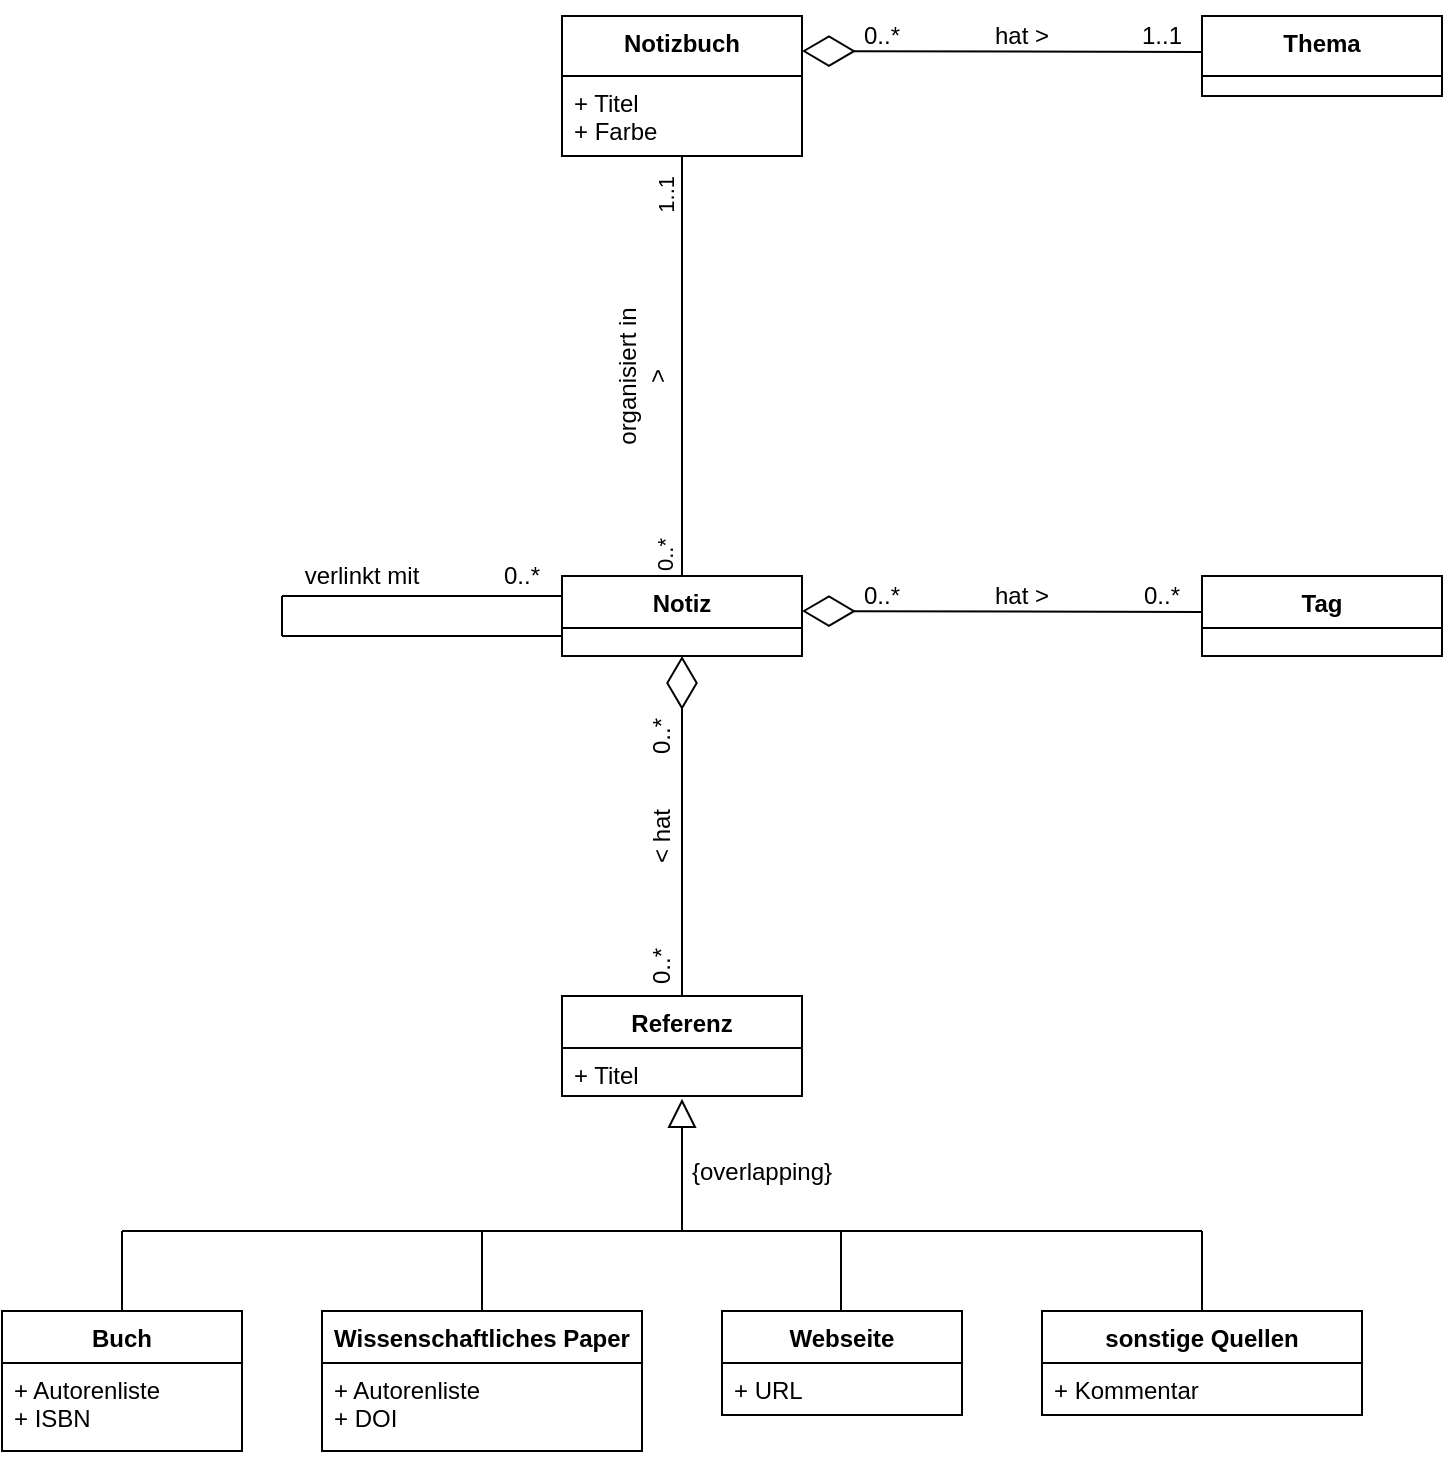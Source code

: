 <mxfile version="14.1.6" type="github"><diagram id="Jms-4S7NpiSs1U6GoDE5" name="Page-1"><mxGraphModel dx="782" dy="403" grid="1" gridSize="10" guides="1" tooltips="1" connect="1" arrows="1" fold="1" page="1" pageScale="1" pageWidth="827" pageHeight="1169" math="0" shadow="0"><root><mxCell id="0"/><mxCell id="1" parent="0"/><mxCell id="MK80XWK4abH9r1Gj-qxY-2" value="Notizbuch" style="swimlane;fontStyle=1;align=center;verticalAlign=top;childLayout=stackLayout;horizontal=1;startSize=30;horizontalStack=0;resizeParent=1;resizeParentMax=0;resizeLast=0;collapsible=1;marginBottom=0;" parent="1" vertex="1"><mxGeometry x="320" y="110" width="120" height="70" as="geometry"/></mxCell><mxCell id="MK80XWK4abH9r1Gj-qxY-3" value="+ Titel&#xA;+ Farbe&#xA;" style="text;strokeColor=none;fillColor=none;align=left;verticalAlign=top;spacingLeft=4;spacingRight=4;overflow=hidden;rotatable=0;points=[[0,0.5],[1,0.5]];portConstraint=eastwest;" parent="MK80XWK4abH9r1Gj-qxY-2" vertex="1"><mxGeometry y="30" width="120" height="40" as="geometry"/></mxCell><mxCell id="MK80XWK4abH9r1Gj-qxY-6" value="Referenz" style="swimlane;fontStyle=1;align=center;verticalAlign=top;childLayout=stackLayout;horizontal=1;startSize=26;horizontalStack=0;resizeParent=1;resizeParentMax=0;resizeLast=0;collapsible=1;marginBottom=0;" parent="1" vertex="1"><mxGeometry x="320" y="600" width="120" height="50" as="geometry"/></mxCell><mxCell id="MK80XWK4abH9r1Gj-qxY-7" value="+ Titel" style="text;strokeColor=none;fillColor=none;align=left;verticalAlign=top;spacingLeft=4;spacingRight=4;overflow=hidden;rotatable=0;points=[[0,0.5],[1,0.5]];portConstraint=eastwest;" parent="MK80XWK4abH9r1Gj-qxY-6" vertex="1"><mxGeometry y="26" width="120" height="24" as="geometry"/></mxCell><mxCell id="MK80XWK4abH9r1Gj-qxY-8" value="Thema" style="swimlane;fontStyle=1;align=center;verticalAlign=top;childLayout=stackLayout;horizontal=1;startSize=30;horizontalStack=0;resizeParent=1;resizeParentMax=0;resizeLast=0;collapsible=1;marginBottom=0;" parent="1" vertex="1"><mxGeometry x="640" y="110" width="120" height="40" as="geometry"/></mxCell><mxCell id="MK80XWK4abH9r1Gj-qxY-10" value="Notiz" style="swimlane;fontStyle=1;align=center;verticalAlign=top;childLayout=stackLayout;horizontal=1;startSize=26;horizontalStack=0;resizeParent=1;resizeParentMax=0;resizeLast=0;collapsible=1;marginBottom=0;" parent="1" vertex="1"><mxGeometry x="320" y="390" width="120" height="40" as="geometry"/></mxCell><mxCell id="MK80XWK4abH9r1Gj-qxY-20" value="" style="endArrow=none;html=1;edgeStyle=orthogonalEdgeStyle;entryX=0.5;entryY=1;entryDx=0;entryDy=0;exitX=0.5;exitY=0;exitDx=0;exitDy=0;" parent="1" source="MK80XWK4abH9r1Gj-qxY-10" target="MK80XWK4abH9r1Gj-qxY-2" edge="1"><mxGeometry relative="1" as="geometry"><mxPoint x="290" y="230" as="sourcePoint"/><mxPoint x="450" y="230" as="targetPoint"/></mxGeometry></mxCell><mxCell id="MK80XWK4abH9r1Gj-qxY-21" value="0..*" style="edgeLabel;resizable=0;html=1;align=left;verticalAlign=bottom;rotation=-90;" parent="MK80XWK4abH9r1Gj-qxY-20" connectable="0" vertex="1"><mxGeometry x="-1" relative="1" as="geometry"/></mxCell><mxCell id="MK80XWK4abH9r1Gj-qxY-22" value="1..1" style="edgeLabel;resizable=0;html=1;align=right;verticalAlign=bottom;rotation=-90;" parent="MK80XWK4abH9r1Gj-qxY-20" connectable="0" vertex="1"><mxGeometry x="1" relative="1" as="geometry"><mxPoint y="10" as="offset"/></mxGeometry></mxCell><mxCell id="MK80XWK4abH9r1Gj-qxY-23" value="organisiert in &amp;gt;" style="text;html=1;strokeColor=none;fillColor=none;align=center;verticalAlign=middle;whiteSpace=wrap;rounded=0;rotation=-90;" parent="1" vertex="1"><mxGeometry x="320" y="280" width="80" height="20" as="geometry"/></mxCell><mxCell id="MK80XWK4abH9r1Gj-qxY-24" value="Tag" style="swimlane;fontStyle=1;align=center;verticalAlign=top;childLayout=stackLayout;horizontal=1;startSize=26;horizontalStack=0;resizeParent=1;resizeParentMax=0;resizeLast=0;collapsible=1;marginBottom=0;" parent="1" vertex="1"><mxGeometry x="640" y="390" width="120" height="40" as="geometry"/></mxCell><mxCell id="MK80XWK4abH9r1Gj-qxY-33" value="sonstige Quellen" style="swimlane;fontStyle=1;align=center;verticalAlign=top;childLayout=stackLayout;horizontal=1;startSize=26;horizontalStack=0;resizeParent=1;resizeParentMax=0;resizeLast=0;collapsible=1;marginBottom=0;" parent="1" vertex="1"><mxGeometry x="560" y="757.5" width="160" height="52" as="geometry"/></mxCell><mxCell id="MK80XWK4abH9r1Gj-qxY-34" value="+ Kommentar" style="text;strokeColor=none;fillColor=none;align=left;verticalAlign=top;spacingLeft=4;spacingRight=4;overflow=hidden;rotatable=0;points=[[0,0.5],[1,0.5]];portConstraint=eastwest;" parent="MK80XWK4abH9r1Gj-qxY-33" vertex="1"><mxGeometry y="26" width="160" height="26" as="geometry"/></mxCell><mxCell id="MK80XWK4abH9r1Gj-qxY-35" value="Webseite" style="swimlane;fontStyle=1;align=center;verticalAlign=top;childLayout=stackLayout;horizontal=1;startSize=26;horizontalStack=0;resizeParent=1;resizeParentMax=0;resizeLast=0;collapsible=1;marginBottom=0;" parent="1" vertex="1"><mxGeometry x="400" y="757.5" width="120" height="52" as="geometry"/></mxCell><mxCell id="MK80XWK4abH9r1Gj-qxY-36" value="+ URL" style="text;strokeColor=none;fillColor=none;align=left;verticalAlign=top;spacingLeft=4;spacingRight=4;overflow=hidden;rotatable=0;points=[[0,0.5],[1,0.5]];portConstraint=eastwest;" parent="MK80XWK4abH9r1Gj-qxY-35" vertex="1"><mxGeometry y="26" width="120" height="26" as="geometry"/></mxCell><mxCell id="MK80XWK4abH9r1Gj-qxY-37" value="Wissenschaftliches Paper" style="swimlane;fontStyle=1;align=center;verticalAlign=top;childLayout=stackLayout;horizontal=1;startSize=26;horizontalStack=0;resizeParent=1;resizeParentMax=0;resizeLast=0;collapsible=1;marginBottom=0;" parent="1" vertex="1"><mxGeometry x="200" y="757.5" width="160" height="70" as="geometry"/></mxCell><mxCell id="MK80XWK4abH9r1Gj-qxY-38" value="+ Autorenliste&#xA;+ DOI&#xA;" style="text;strokeColor=none;fillColor=none;align=left;verticalAlign=top;spacingLeft=4;spacingRight=4;overflow=hidden;rotatable=0;points=[[0,0.5],[1,0.5]];portConstraint=eastwest;" parent="MK80XWK4abH9r1Gj-qxY-37" vertex="1"><mxGeometry y="26" width="160" height="44" as="geometry"/></mxCell><mxCell id="MK80XWK4abH9r1Gj-qxY-39" value="Buch" style="swimlane;fontStyle=1;align=center;verticalAlign=top;childLayout=stackLayout;horizontal=1;startSize=26;horizontalStack=0;resizeParent=1;resizeParentMax=0;resizeLast=0;collapsible=1;marginBottom=0;" parent="1" vertex="1"><mxGeometry x="40" y="757.5" width="120" height="70" as="geometry"><mxRectangle x="590" y="394" width="90" height="26" as="alternateBounds"/></mxGeometry></mxCell><mxCell id="MK80XWK4abH9r1Gj-qxY-40" value="+ Autorenliste&#xA;+ ISBN&#xA;" style="text;strokeColor=none;fillColor=none;align=left;verticalAlign=top;spacingLeft=4;spacingRight=4;overflow=hidden;rotatable=0;points=[[0,0.5],[1,0.5]];portConstraint=eastwest;" parent="MK80XWK4abH9r1Gj-qxY-39" vertex="1"><mxGeometry y="26" width="120" height="44" as="geometry"/></mxCell><mxCell id="MK80XWK4abH9r1Gj-qxY-46" value="" style="endArrow=block;endFill=0;endSize=12;html=1;entryX=0.5;entryY=1.059;entryDx=0;entryDy=0;entryPerimeter=0;" parent="1" target="MK80XWK4abH9r1Gj-qxY-7" edge="1"><mxGeometry width="160" relative="1" as="geometry"><mxPoint x="380" y="717.5" as="sourcePoint"/><mxPoint x="205" y="672.5" as="targetPoint"/></mxGeometry></mxCell><mxCell id="MK80XWK4abH9r1Gj-qxY-55" value="" style="endArrow=none;html=1;" parent="1" edge="1"><mxGeometry width="50" height="50" relative="1" as="geometry"><mxPoint x="100" y="717.5" as="sourcePoint"/><mxPoint x="640" y="717.5" as="targetPoint"/></mxGeometry></mxCell><mxCell id="MK80XWK4abH9r1Gj-qxY-56" value="" style="endArrow=none;html=1;entryX=0.5;entryY=0;entryDx=0;entryDy=0;" parent="1" target="MK80XWK4abH9r1Gj-qxY-39" edge="1"><mxGeometry width="50" height="50" relative="1" as="geometry"><mxPoint x="100" y="717.5" as="sourcePoint"/><mxPoint x="170" y="687.5" as="targetPoint"/></mxGeometry></mxCell><mxCell id="MK80XWK4abH9r1Gj-qxY-57" value="" style="endArrow=none;html=1;entryX=0.5;entryY=0;entryDx=0;entryDy=0;" parent="1" edge="1"><mxGeometry width="50" height="50" relative="1" as="geometry"><mxPoint x="459.5" y="717.5" as="sourcePoint"/><mxPoint x="459.5" y="757.5" as="targetPoint"/></mxGeometry></mxCell><mxCell id="MK80XWK4abH9r1Gj-qxY-58" value="" style="endArrow=none;html=1;entryX=0.5;entryY=0;entryDx=0;entryDy=0;" parent="1" edge="1"><mxGeometry width="50" height="50" relative="1" as="geometry"><mxPoint x="640" y="717.5" as="sourcePoint"/><mxPoint x="640" y="757.5" as="targetPoint"/></mxGeometry></mxCell><mxCell id="MK80XWK4abH9r1Gj-qxY-59" value="" style="endArrow=none;html=1;entryX=0.5;entryY=0;entryDx=0;entryDy=0;" parent="1" target="MK80XWK4abH9r1Gj-qxY-37" edge="1"><mxGeometry width="50" height="50" relative="1" as="geometry"><mxPoint x="280" y="717.5" as="sourcePoint"/><mxPoint x="120" y="777.5" as="targetPoint"/></mxGeometry></mxCell><mxCell id="MK80XWK4abH9r1Gj-qxY-60" value="{overlapping}" style="text;html=1;strokeColor=none;fillColor=none;align=center;verticalAlign=middle;whiteSpace=wrap;rounded=0;" parent="1" vertex="1"><mxGeometry x="400" y="677.5" width="40" height="20" as="geometry"/></mxCell><mxCell id="MK80XWK4abH9r1Gj-qxY-61" value="" style="endArrow=diamondThin;endFill=0;endSize=24;html=1;entryX=1;entryY=0.25;entryDx=0;entryDy=0;" parent="1" target="MK80XWK4abH9r1Gj-qxY-2" edge="1"><mxGeometry width="160" relative="1" as="geometry"><mxPoint x="640" y="128" as="sourcePoint"/><mxPoint x="510" y="130" as="targetPoint"/></mxGeometry></mxCell><mxCell id="MK80XWK4abH9r1Gj-qxY-62" value="hat &amp;gt;" style="text;html=1;strokeColor=none;fillColor=none;align=center;verticalAlign=middle;whiteSpace=wrap;rounded=0;" parent="1" vertex="1"><mxGeometry x="530" y="110" width="40" height="20" as="geometry"/></mxCell><mxCell id="MK80XWK4abH9r1Gj-qxY-63" value="0..*" style="text;html=1;strokeColor=none;fillColor=none;align=center;verticalAlign=middle;whiteSpace=wrap;rounded=0;" parent="1" vertex="1"><mxGeometry x="460" y="110" width="40" height="20" as="geometry"/></mxCell><mxCell id="MK80XWK4abH9r1Gj-qxY-64" value="1..1" style="text;html=1;strokeColor=none;fillColor=none;align=center;verticalAlign=middle;whiteSpace=wrap;rounded=0;" parent="1" vertex="1"><mxGeometry x="600" y="110" width="40" height="20" as="geometry"/></mxCell><mxCell id="MK80XWK4abH9r1Gj-qxY-66" value="" style="endArrow=diamondThin;endFill=0;endSize=24;html=1;entryX=1;entryY=0.25;entryDx=0;entryDy=0;" parent="1" edge="1"><mxGeometry width="160" relative="1" as="geometry"><mxPoint x="640" y="408" as="sourcePoint"/><mxPoint x="440" y="407.5" as="targetPoint"/></mxGeometry></mxCell><mxCell id="MK80XWK4abH9r1Gj-qxY-67" value="hat &amp;gt;" style="text;html=1;strokeColor=none;fillColor=none;align=center;verticalAlign=middle;whiteSpace=wrap;rounded=0;" parent="1" vertex="1"><mxGeometry x="530" y="390" width="40" height="20" as="geometry"/></mxCell><mxCell id="MK80XWK4abH9r1Gj-qxY-68" value="0..*" style="text;html=1;strokeColor=none;fillColor=none;align=center;verticalAlign=middle;whiteSpace=wrap;rounded=0;" parent="1" vertex="1"><mxGeometry x="460" y="390" width="40" height="20" as="geometry"/></mxCell><mxCell id="MK80XWK4abH9r1Gj-qxY-69" value="0..*" style="text;html=1;strokeColor=none;fillColor=none;align=center;verticalAlign=middle;whiteSpace=wrap;rounded=0;" parent="1" vertex="1"><mxGeometry x="600" y="390" width="40" height="20" as="geometry"/></mxCell><mxCell id="MK80XWK4abH9r1Gj-qxY-74" value="" style="endArrow=diamondThin;endFill=0;endSize=24;html=1;entryX=0.5;entryY=1;entryDx=0;entryDy=0;" parent="1" target="MK80XWK4abH9r1Gj-qxY-10" edge="1"><mxGeometry width="160" relative="1" as="geometry"><mxPoint x="380" y="600" as="sourcePoint"/><mxPoint x="379.41" y="460" as="targetPoint"/><Array as="points"/></mxGeometry></mxCell><mxCell id="MK80XWK4abH9r1Gj-qxY-75" value="&amp;lt; hat" style="text;html=1;strokeColor=none;fillColor=none;align=center;verticalAlign=middle;whiteSpace=wrap;rounded=0;rotation=-90;" parent="1" vertex="1"><mxGeometry x="350" y="510" width="40" height="20" as="geometry"/></mxCell><mxCell id="MK80XWK4abH9r1Gj-qxY-76" value="0..*" style="text;html=1;strokeColor=none;fillColor=none;align=center;verticalAlign=middle;whiteSpace=wrap;rounded=0;rotation=-90;" parent="1" vertex="1"><mxGeometry x="346.25" y="565" width="47.5" height="40" as="geometry"/></mxCell><mxCell id="MK80XWK4abH9r1Gj-qxY-77" value="0..*" style="text;html=1;strokeColor=none;fillColor=none;align=center;verticalAlign=middle;whiteSpace=wrap;rounded=0;rotation=-90;" parent="1" vertex="1"><mxGeometry x="340" y="450" width="60" height="40" as="geometry"/></mxCell><mxCell id="MK80XWK4abH9r1Gj-qxY-81" value="verlinkt mit" style="text;html=1;strokeColor=none;fillColor=none;align=center;verticalAlign=middle;whiteSpace=wrap;rounded=0;" parent="1" vertex="1"><mxGeometry x="180" y="380" width="80" height="20" as="geometry"/></mxCell><mxCell id="MK80XWK4abH9r1Gj-qxY-82" value="0..*" style="text;html=1;strokeColor=none;fillColor=none;align=center;verticalAlign=middle;whiteSpace=wrap;rounded=0;" parent="1" vertex="1"><mxGeometry x="280" y="380" width="40" height="20" as="geometry"/></mxCell><mxCell id="MK80XWK4abH9r1Gj-qxY-83" value="" style="endArrow=none;html=1;exitX=0;exitY=0.25;exitDx=0;exitDy=0;entryX=0;entryY=1;entryDx=0;entryDy=0;" parent="1" source="MK80XWK4abH9r1Gj-qxY-10" target="MK80XWK4abH9r1Gj-qxY-81" edge="1"><mxGeometry width="50" height="50" relative="1" as="geometry"><mxPoint x="410" y="330" as="sourcePoint"/><mxPoint x="170" y="420" as="targetPoint"/></mxGeometry></mxCell><mxCell id="MK80XWK4abH9r1Gj-qxY-86" value="" style="endArrow=none;html=1;exitX=0;exitY=0.75;exitDx=0;exitDy=0;" parent="1" source="MK80XWK4abH9r1Gj-qxY-10" edge="1"><mxGeometry width="50" height="50" relative="1" as="geometry"><mxPoint x="410" y="330" as="sourcePoint"/><mxPoint x="180" y="420" as="targetPoint"/></mxGeometry></mxCell><mxCell id="MK80XWK4abH9r1Gj-qxY-87" value="" style="endArrow=none;html=1;" parent="1" edge="1"><mxGeometry width="50" height="50" relative="1" as="geometry"><mxPoint x="180" y="420" as="sourcePoint"/><mxPoint x="180" y="400" as="targetPoint"/></mxGeometry></mxCell></root></mxGraphModel></diagram></mxfile>